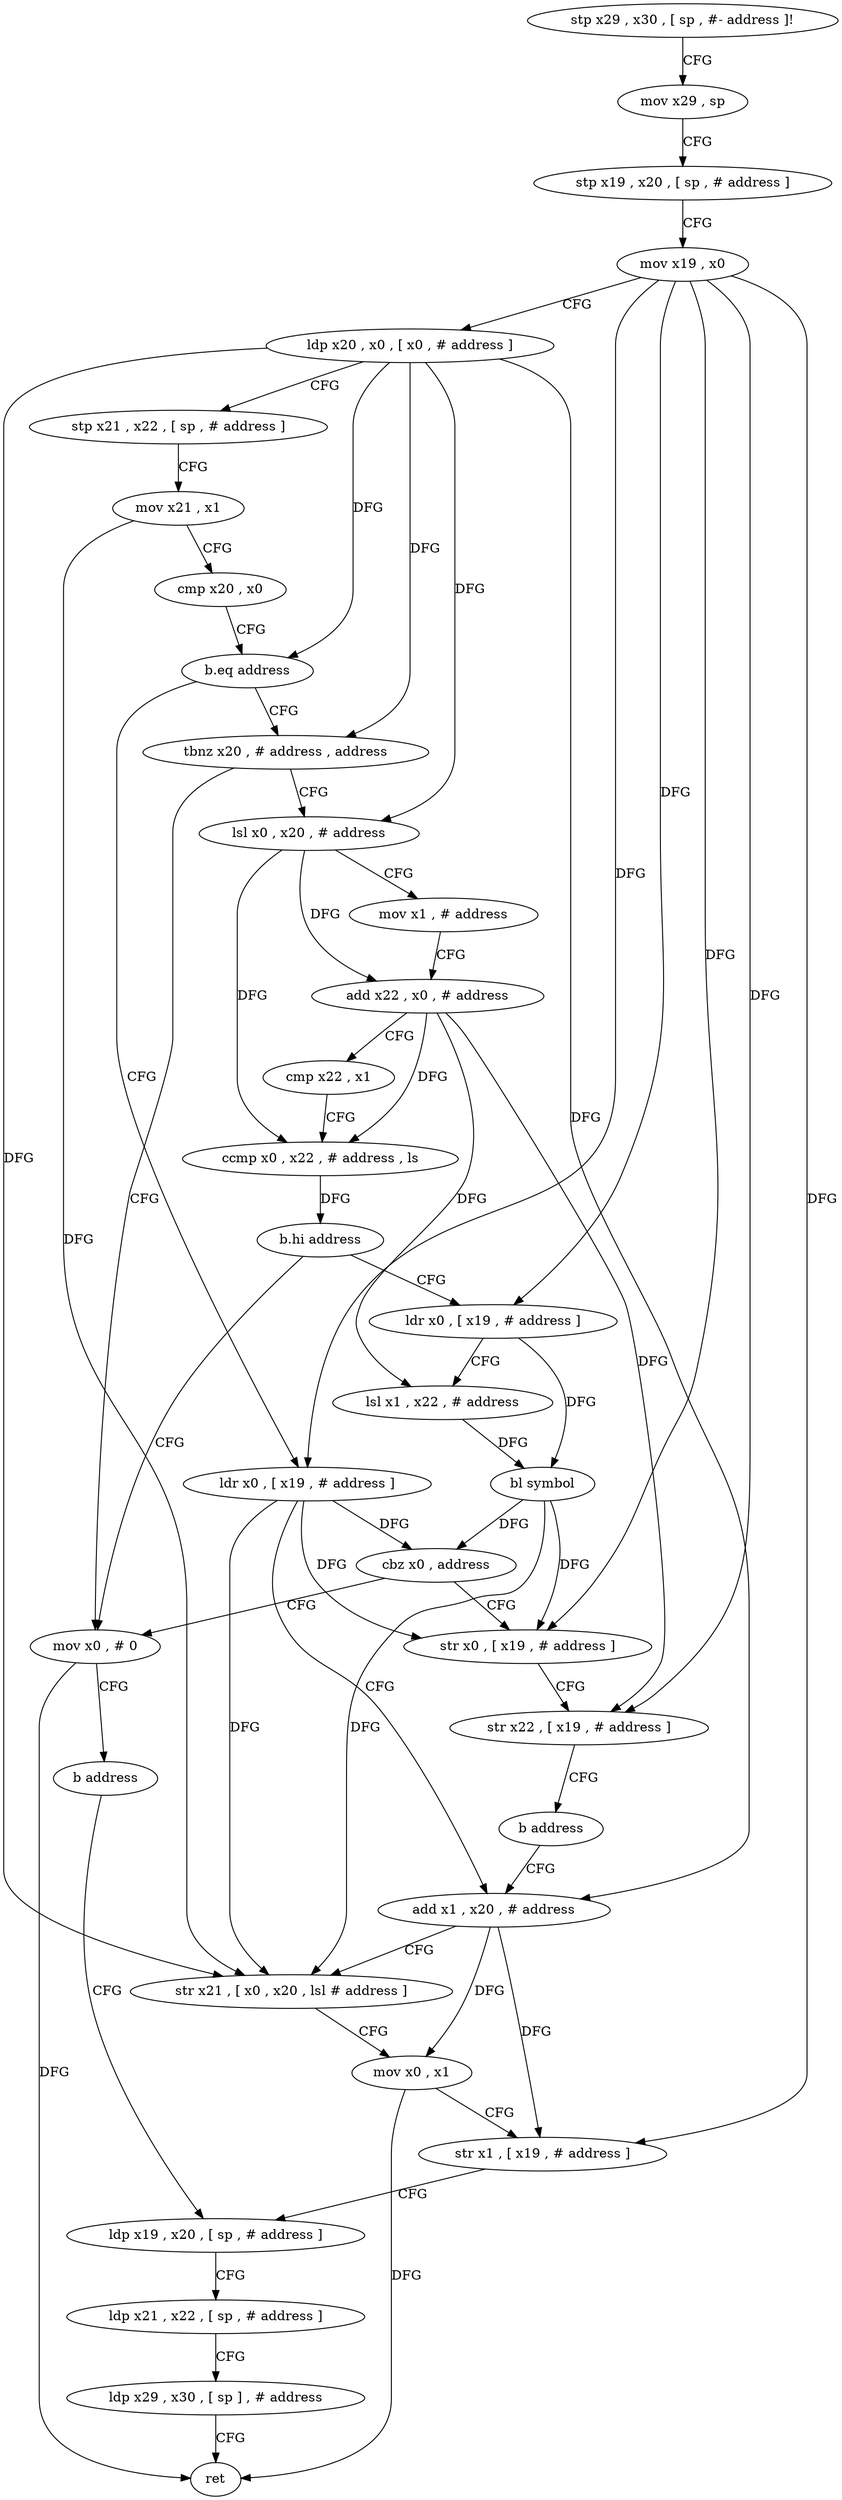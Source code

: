 digraph "func" {
"161832" [label = "stp x29 , x30 , [ sp , #- address ]!" ]
"161836" [label = "mov x29 , sp" ]
"161840" [label = "stp x19 , x20 , [ sp , # address ]" ]
"161844" [label = "mov x19 , x0" ]
"161848" [label = "ldp x20 , x0 , [ x0 , # address ]" ]
"161852" [label = "stp x21 , x22 , [ sp , # address ]" ]
"161856" [label = "mov x21 , x1" ]
"161860" [label = "cmp x20 , x0" ]
"161864" [label = "b.eq address" ]
"161904" [label = "tbnz x20 , # address , address" ]
"161868" [label = "ldr x0 , [ x19 , # address ]" ]
"161960" [label = "mov x0 , # 0" ]
"161908" [label = "lsl x0 , x20 , # address" ]
"161872" [label = "add x1 , x20 , # address" ]
"161964" [label = "b address" ]
"161888" [label = "ldp x19 , x20 , [ sp , # address ]" ]
"161912" [label = "mov x1 , # address" ]
"161916" [label = "add x22 , x0 , # address" ]
"161920" [label = "cmp x22 , x1" ]
"161924" [label = "ccmp x0 , x22 , # address , ls" ]
"161928" [label = "b.hi address" ]
"161932" [label = "ldr x0 , [ x19 , # address ]" ]
"161892" [label = "ldp x21 , x22 , [ sp , # address ]" ]
"161896" [label = "ldp x29 , x30 , [ sp ] , # address" ]
"161900" [label = "ret" ]
"161936" [label = "lsl x1 , x22 , # address" ]
"161940" [label = "bl symbol" ]
"161944" [label = "cbz x0 , address" ]
"161948" [label = "str x0 , [ x19 , # address ]" ]
"161952" [label = "str x22 , [ x19 , # address ]" ]
"161956" [label = "b address" ]
"161876" [label = "str x21 , [ x0 , x20 , lsl # address ]" ]
"161880" [label = "mov x0 , x1" ]
"161884" [label = "str x1 , [ x19 , # address ]" ]
"161832" -> "161836" [ label = "CFG" ]
"161836" -> "161840" [ label = "CFG" ]
"161840" -> "161844" [ label = "CFG" ]
"161844" -> "161848" [ label = "CFG" ]
"161844" -> "161868" [ label = "DFG" ]
"161844" -> "161884" [ label = "DFG" ]
"161844" -> "161932" [ label = "DFG" ]
"161844" -> "161948" [ label = "DFG" ]
"161844" -> "161952" [ label = "DFG" ]
"161848" -> "161852" [ label = "CFG" ]
"161848" -> "161864" [ label = "DFG" ]
"161848" -> "161904" [ label = "DFG" ]
"161848" -> "161908" [ label = "DFG" ]
"161848" -> "161872" [ label = "DFG" ]
"161848" -> "161876" [ label = "DFG" ]
"161852" -> "161856" [ label = "CFG" ]
"161856" -> "161860" [ label = "CFG" ]
"161856" -> "161876" [ label = "DFG" ]
"161860" -> "161864" [ label = "CFG" ]
"161864" -> "161904" [ label = "CFG" ]
"161864" -> "161868" [ label = "CFG" ]
"161904" -> "161960" [ label = "CFG" ]
"161904" -> "161908" [ label = "CFG" ]
"161868" -> "161872" [ label = "CFG" ]
"161868" -> "161876" [ label = "DFG" ]
"161868" -> "161944" [ label = "DFG" ]
"161868" -> "161948" [ label = "DFG" ]
"161960" -> "161964" [ label = "CFG" ]
"161960" -> "161900" [ label = "DFG" ]
"161908" -> "161912" [ label = "CFG" ]
"161908" -> "161916" [ label = "DFG" ]
"161908" -> "161924" [ label = "DFG" ]
"161872" -> "161876" [ label = "CFG" ]
"161872" -> "161880" [ label = "DFG" ]
"161872" -> "161884" [ label = "DFG" ]
"161964" -> "161888" [ label = "CFG" ]
"161888" -> "161892" [ label = "CFG" ]
"161912" -> "161916" [ label = "CFG" ]
"161916" -> "161920" [ label = "CFG" ]
"161916" -> "161924" [ label = "DFG" ]
"161916" -> "161936" [ label = "DFG" ]
"161916" -> "161952" [ label = "DFG" ]
"161920" -> "161924" [ label = "CFG" ]
"161924" -> "161928" [ label = "DFG" ]
"161928" -> "161960" [ label = "CFG" ]
"161928" -> "161932" [ label = "CFG" ]
"161932" -> "161936" [ label = "CFG" ]
"161932" -> "161940" [ label = "DFG" ]
"161892" -> "161896" [ label = "CFG" ]
"161896" -> "161900" [ label = "CFG" ]
"161936" -> "161940" [ label = "DFG" ]
"161940" -> "161944" [ label = "DFG" ]
"161940" -> "161876" [ label = "DFG" ]
"161940" -> "161948" [ label = "DFG" ]
"161944" -> "161960" [ label = "CFG" ]
"161944" -> "161948" [ label = "CFG" ]
"161948" -> "161952" [ label = "CFG" ]
"161952" -> "161956" [ label = "CFG" ]
"161956" -> "161872" [ label = "CFG" ]
"161876" -> "161880" [ label = "CFG" ]
"161880" -> "161884" [ label = "CFG" ]
"161880" -> "161900" [ label = "DFG" ]
"161884" -> "161888" [ label = "CFG" ]
}
